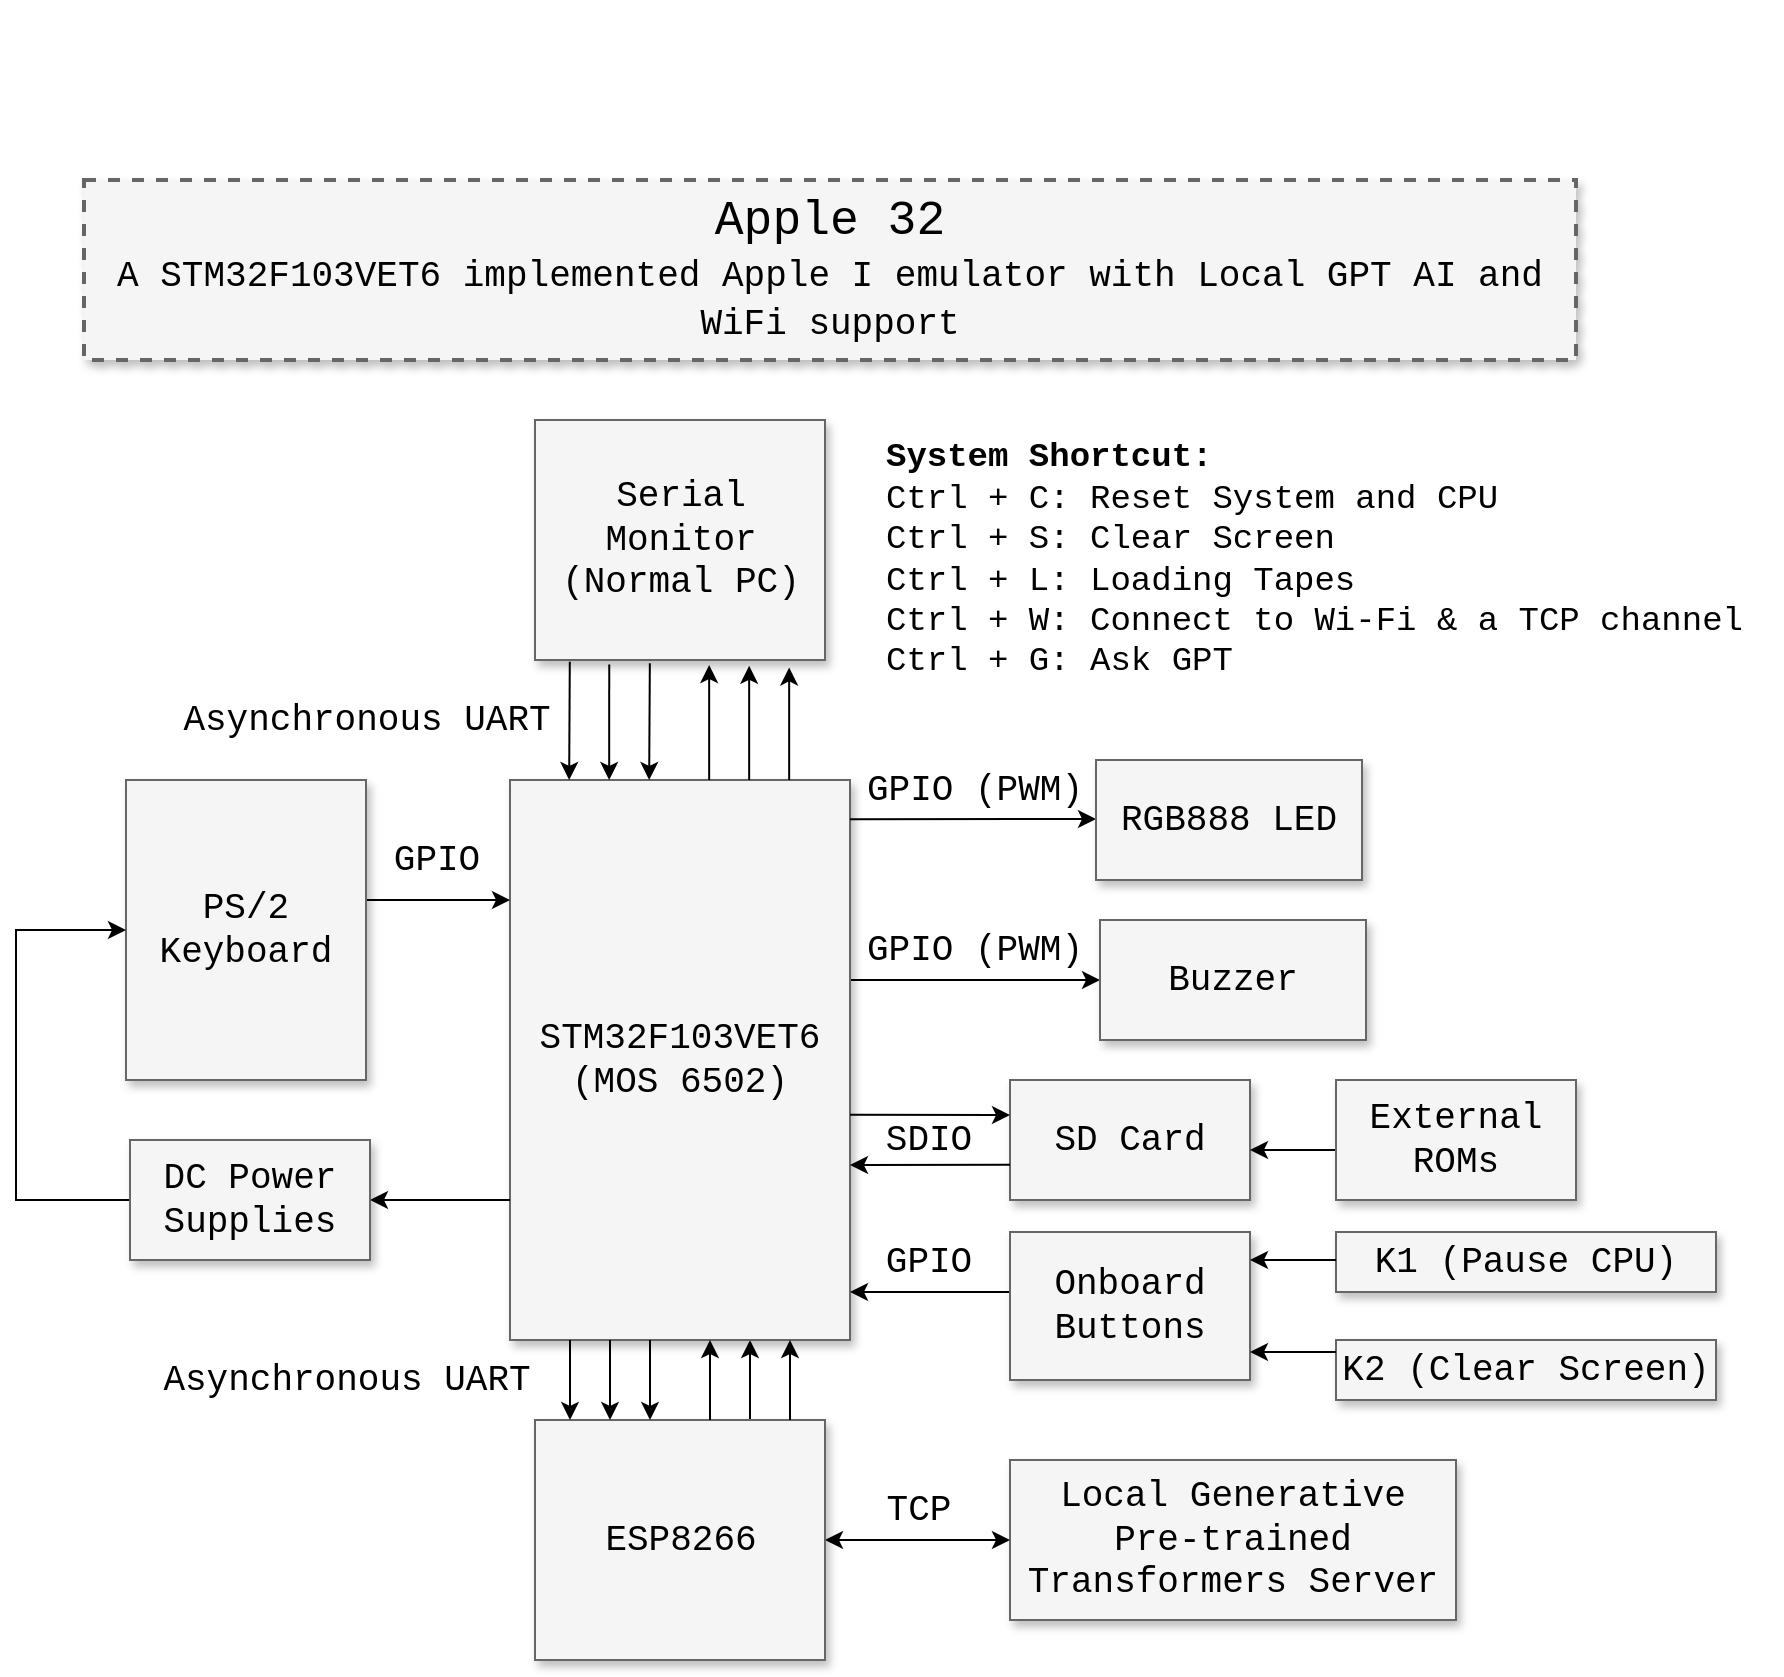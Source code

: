 <mxfile version="22.1.4" type="device">
  <diagram name="Page-1" id="90a13364-a465-7bf4-72fc-28e22215d7a0">
    <mxGraphModel dx="362" dy="220" grid="1" gridSize="10" guides="1" tooltips="1" connect="1" arrows="1" fold="1" page="1" pageScale="1.5" pageWidth="1169" pageHeight="826" background="none" math="0" shadow="0">
      <root>
        <mxCell id="0" style=";html=1;" />
        <mxCell id="1" style=";html=1;" parent="0" />
        <mxCell id="3a17f1ce550125da-1" value="&lt;font&gt;&lt;font style=&quot;font-size: 24px;&quot;&gt;Apple 32&lt;/font&gt;&lt;br&gt;&lt;font style=&quot;font-size: 18px;&quot;&gt;A STM32F103VET6 implemented Apple I emulator with Local GPT AI and WiFi support&lt;/font&gt;&lt;/font&gt;" style="whiteSpace=wrap;html=1;shadow=1;fontSize=20;fillColor=#f5f5f5;strokeColor=#666666;strokeWidth=2;dashed=1;fontFamily=Courier New;" parent="1" vertex="1">
          <mxGeometry x="514" y="270" width="746" height="90" as="geometry" />
        </mxCell>
        <mxCell id="3a17f1ce550125da-14" style="edgeStyle=elbowEdgeStyle;rounded=0;html=1;startArrow=none;startFill=0;jettySize=auto;orthogonalLoop=1;fontSize=18;elbow=vertical;fontFamily=Courier New;" parent="1" source="3a17f1ce550125da-2" target="3a17f1ce550125da-5" edge="1">
          <mxGeometry relative="1" as="geometry" />
        </mxCell>
        <mxCell id="3a17f1ce550125da-17" style="edgeStyle=elbowEdgeStyle;rounded=0;html=1;startArrow=none;startFill=0;jettySize=auto;orthogonalLoop=1;fontSize=18;fontFamily=Courier New;" parent="1" source="3a17f1ce550125da-10" target="3a17f1ce550125da-2" edge="1">
          <mxGeometry relative="1" as="geometry">
            <Array as="points">
              <mxPoint x="847" y="870" />
            </Array>
          </mxGeometry>
        </mxCell>
        <mxCell id="3a17f1ce550125da-2" value="STM32F103VET6&lt;br&gt;(MOS 6502)" style="whiteSpace=wrap;html=1;shadow=1;fontSize=18;fillColor=#f5f5f5;strokeColor=#666666;fontFamily=Courier New;" parent="1" vertex="1">
          <mxGeometry x="727" y="570" width="170" height="280" as="geometry" />
        </mxCell>
        <mxCell id="3a17f1ce550125da-5" value="Buzzer" style="whiteSpace=wrap;html=1;shadow=1;fontSize=18;fillColor=#f5f5f5;strokeColor=#666666;fontFamily=Courier New;" parent="1" vertex="1">
          <mxGeometry x="1022" y="640" width="133" height="60" as="geometry" />
        </mxCell>
        <mxCell id="3a17f1ce550125da-6" value="SD Card" style="whiteSpace=wrap;html=1;shadow=1;fontSize=18;fillColor=#f5f5f5;strokeColor=#666666;fontFamily=Courier New;" parent="1" vertex="1">
          <mxGeometry x="977" y="720" width="120" height="60" as="geometry" />
        </mxCell>
        <mxCell id="3a17f1ce550125da-7" value="Local Generative Pre-trained Transformers Server" style="whiteSpace=wrap;html=1;shadow=1;fontSize=18;fillColor=#f5f5f5;strokeColor=#666666;fontFamily=Courier New;" parent="1" vertex="1">
          <mxGeometry x="977" y="910" width="223" height="80" as="geometry" />
        </mxCell>
        <mxCell id="3a17f1ce550125da-20" style="edgeStyle=elbowEdgeStyle;rounded=0;html=1;startArrow=none;startFill=0;jettySize=auto;orthogonalLoop=1;fontSize=18;elbow=vertical;fontFamily=Courier New;" parent="1" source="3a17f1ce550125da-8" target="3a17f1ce550125da-2" edge="1">
          <mxGeometry relative="1" as="geometry">
            <Array as="points">
              <mxPoint x="697" y="630" />
            </Array>
          </mxGeometry>
        </mxCell>
        <mxCell id="3a17f1ce550125da-8" value="PS/2&lt;br&gt;Keyboard" style="whiteSpace=wrap;html=1;shadow=1;fontSize=18;fillColor=#f5f5f5;strokeColor=#666666;fontFamily=Courier New;" parent="1" vertex="1">
          <mxGeometry x="535" y="570" width="120" height="150" as="geometry" />
        </mxCell>
        <mxCell id="3a17f1ce550125da-21" style="edgeStyle=elbowEdgeStyle;rounded=0;html=1;startArrow=none;startFill=0;jettySize=auto;orthogonalLoop=1;fontSize=18;elbow=vertical;fontFamily=Courier New;" parent="1" source="3a17f1ce550125da-2" target="3a17f1ce550125da-9" edge="1">
          <mxGeometry relative="1" as="geometry" />
        </mxCell>
        <mxCell id="i7FNVnsDXq_T55qsw0-U-10" style="edgeStyle=orthogonalEdgeStyle;rounded=0;orthogonalLoop=1;jettySize=auto;html=1;entryX=0;entryY=0.5;entryDx=0;entryDy=0;fontFamily=Courier New;" parent="1" source="3a17f1ce550125da-9" target="3a17f1ce550125da-8" edge="1">
          <mxGeometry relative="1" as="geometry">
            <Array as="points">
              <mxPoint x="480" y="780" />
              <mxPoint x="480" y="645" />
            </Array>
          </mxGeometry>
        </mxCell>
        <mxCell id="3a17f1ce550125da-9" value="DC Power&lt;br&gt;Supplies" style="whiteSpace=wrap;html=1;shadow=1;fontSize=18;fillColor=#f5f5f5;strokeColor=#666666;fontFamily=Courier New;" parent="1" vertex="1">
          <mxGeometry x="537" y="750" width="120" height="60" as="geometry" />
        </mxCell>
        <mxCell id="i7FNVnsDXq_T55qsw0-U-3" style="edgeStyle=orthogonalEdgeStyle;rounded=0;orthogonalLoop=1;jettySize=auto;html=1;entryX=0;entryY=0.5;entryDx=0;entryDy=0;startArrow=classic;startFill=1;fontFamily=Courier New;" parent="1" source="3a17f1ce550125da-10" target="3a17f1ce550125da-7" edge="1">
          <mxGeometry relative="1" as="geometry" />
        </mxCell>
        <mxCell id="3a17f1ce550125da-10" value="ESP8266" style="whiteSpace=wrap;html=1;shadow=1;fontSize=18;fillColor=#f5f5f5;strokeColor=#666666;fontFamily=Courier New;" parent="1" vertex="1">
          <mxGeometry x="739.5" y="890" width="145" height="120" as="geometry" />
        </mxCell>
        <mxCell id="3a17f1ce550125da-22" style="edgeStyle=elbowEdgeStyle;rounded=0;html=1;startArrow=none;startFill=0;jettySize=auto;orthogonalLoop=1;fontSize=18;fontFamily=Courier New;" parent="1" source="3a17f1ce550125da-10" target="3a17f1ce550125da-2" edge="1">
          <mxGeometry relative="1" as="geometry">
            <mxPoint x="877" y="900" as="sourcePoint" />
            <mxPoint x="877" y="860" as="targetPoint" />
            <Array as="points">
              <mxPoint x="867" y="870" />
              <mxPoint x="847" y="870" />
            </Array>
          </mxGeometry>
        </mxCell>
        <mxCell id="3a17f1ce550125da-23" style="edgeStyle=elbowEdgeStyle;rounded=0;html=1;startArrow=none;startFill=0;jettySize=auto;orthogonalLoop=1;fontSize=18;fontFamily=Courier New;" parent="1" edge="1">
          <mxGeometry relative="1" as="geometry">
            <mxPoint x="827" y="890" as="sourcePoint" />
            <mxPoint x="827" y="850" as="targetPoint" />
            <Array as="points">
              <mxPoint x="827" y="870" />
              <mxPoint x="827" y="870" />
            </Array>
          </mxGeometry>
        </mxCell>
        <mxCell id="3a17f1ce550125da-24" style="edgeStyle=elbowEdgeStyle;rounded=0;html=1;startArrow=none;startFill=0;jettySize=auto;orthogonalLoop=1;fontSize=18;fontFamily=Courier New;" parent="1" edge="1">
          <mxGeometry relative="1" as="geometry">
            <mxPoint x="797" y="850" as="sourcePoint" />
            <mxPoint x="797" y="890" as="targetPoint" />
            <Array as="points">
              <mxPoint x="797" y="870" />
              <mxPoint x="827" y="880" />
            </Array>
          </mxGeometry>
        </mxCell>
        <mxCell id="3a17f1ce550125da-25" style="edgeStyle=elbowEdgeStyle;rounded=0;html=1;startArrow=none;startFill=0;jettySize=auto;orthogonalLoop=1;fontSize=18;fontFamily=Courier New;" parent="1" edge="1">
          <mxGeometry relative="1" as="geometry">
            <mxPoint x="777" y="850" as="sourcePoint" />
            <mxPoint x="777" y="890" as="targetPoint" />
            <Array as="points">
              <mxPoint x="777" y="870" />
              <mxPoint x="807" y="880" />
            </Array>
          </mxGeometry>
        </mxCell>
        <mxCell id="3a17f1ce550125da-26" style="edgeStyle=elbowEdgeStyle;rounded=0;html=1;startArrow=none;startFill=0;jettySize=auto;orthogonalLoop=1;fontSize=18;fontFamily=Courier New;" parent="1" edge="1">
          <mxGeometry relative="1" as="geometry">
            <mxPoint x="757" y="850" as="sourcePoint" />
            <mxPoint x="757" y="890" as="targetPoint" />
            <Array as="points">
              <mxPoint x="757" y="870" />
              <mxPoint x="787" y="880" />
            </Array>
          </mxGeometry>
        </mxCell>
        <mxCell id="i7FNVnsDXq_T55qsw0-U-2" value="" style="shape=image;verticalLabelPosition=bottom;labelBackgroundColor=default;verticalAlign=top;aspect=fixed;imageAspect=0;image=https://upload.wikimedia.org/wikipedia/commons/thumb/8/84/Apple_Computer_Logo_rainbow.svg/514px-Apple_Computer_Logo_rainbow.svg.png;fontFamily=Courier New;" parent="1" vertex="1">
          <mxGeometry x="861.26" y="180" width="51.49" height="60" as="geometry" />
        </mxCell>
        <mxCell id="i7FNVnsDXq_T55qsw0-U-4" style="edgeStyle=elbowEdgeStyle;rounded=0;html=1;startArrow=none;startFill=0;jettySize=auto;orthogonalLoop=1;fontSize=18;elbow=vertical;fontFamily=Courier New;" parent="1" source="i7FNVnsDXq_T55qsw0-U-5" edge="1">
          <mxGeometry relative="1" as="geometry">
            <mxPoint x="897" y="826" as="targetPoint" />
          </mxGeometry>
        </mxCell>
        <mxCell id="i7FNVnsDXq_T55qsw0-U-5" value="Onboard&lt;br&gt;Buttons" style="whiteSpace=wrap;html=1;shadow=1;fontSize=18;fillColor=#f5f5f5;strokeColor=#666666;fontFamily=Courier New;" parent="1" vertex="1">
          <mxGeometry x="977" y="796" width="120" height="74" as="geometry" />
        </mxCell>
        <mxCell id="i7FNVnsDXq_T55qsw0-U-8" style="edgeStyle=elbowEdgeStyle;rounded=0;html=1;startArrow=none;startFill=0;jettySize=auto;orthogonalLoop=1;fontSize=18;elbow=vertical;fontFamily=Courier New;" parent="1" source="i7FNVnsDXq_T55qsw0-U-9" edge="1">
          <mxGeometry relative="1" as="geometry">
            <mxPoint x="1097" y="755" as="targetPoint" />
          </mxGeometry>
        </mxCell>
        <mxCell id="i7FNVnsDXq_T55qsw0-U-9" value="External&lt;br&gt;ROMs" style="whiteSpace=wrap;html=1;shadow=1;fontSize=18;fillColor=#f5f5f5;strokeColor=#666666;fontFamily=Courier New;" parent="1" vertex="1">
          <mxGeometry x="1140" y="720" width="120" height="60" as="geometry" />
        </mxCell>
        <mxCell id="i7FNVnsDXq_T55qsw0-U-11" style="edgeStyle=elbowEdgeStyle;rounded=0;html=1;startArrow=none;startFill=0;jettySize=auto;orthogonalLoop=1;fontSize=18;fontFamily=Courier New;entryX=0.735;entryY=1.024;entryDx=0;entryDy=0;entryPerimeter=0;" parent="1" target="i7FNVnsDXq_T55qsw0-U-12" edge="1">
          <mxGeometry relative="1" as="geometry">
            <Array as="points">
              <mxPoint x="846.58" y="550" />
            </Array>
            <mxPoint x="846.58" y="530" as="targetPoint" />
            <mxPoint x="846.58" y="570" as="sourcePoint" />
          </mxGeometry>
        </mxCell>
        <mxCell id="i7FNVnsDXq_T55qsw0-U-12" value="Serial Monitor&lt;br&gt;(Normal PC)" style="whiteSpace=wrap;html=1;shadow=1;fontSize=18;fillColor=#f5f5f5;strokeColor=#666666;fontFamily=Courier New;" parent="1" vertex="1">
          <mxGeometry x="739.5" y="390" width="145" height="120" as="geometry" />
        </mxCell>
        <mxCell id="i7FNVnsDXq_T55qsw0-U-13" style="edgeStyle=elbowEdgeStyle;rounded=0;html=1;startArrow=none;startFill=0;jettySize=auto;orthogonalLoop=1;fontSize=18;fontFamily=Courier New;entryX=0.871;entryY=1.031;entryDx=0;entryDy=0;entryPerimeter=0;" parent="1" target="i7FNVnsDXq_T55qsw0-U-12" edge="1">
          <mxGeometry relative="1" as="geometry">
            <mxPoint x="866.58" y="570" as="sourcePoint" />
            <mxPoint x="866.58" y="530" as="targetPoint" />
            <Array as="points">
              <mxPoint x="866.58" y="550" />
              <mxPoint x="846.58" y="550" />
            </Array>
          </mxGeometry>
        </mxCell>
        <mxCell id="i7FNVnsDXq_T55qsw0-U-14" style="edgeStyle=elbowEdgeStyle;rounded=0;html=1;startArrow=none;startFill=0;jettySize=auto;orthogonalLoop=1;fontSize=18;fontFamily=Courier New;entryX=0.599;entryY=1.021;entryDx=0;entryDy=0;entryPerimeter=0;" parent="1" target="i7FNVnsDXq_T55qsw0-U-12" edge="1">
          <mxGeometry relative="1" as="geometry">
            <mxPoint x="826.58" y="570" as="sourcePoint" />
            <mxPoint x="826.58" y="530" as="targetPoint" />
            <Array as="points">
              <mxPoint x="826.58" y="550" />
              <mxPoint x="826.58" y="550" />
            </Array>
          </mxGeometry>
        </mxCell>
        <mxCell id="i7FNVnsDXq_T55qsw0-U-15" style="edgeStyle=elbowEdgeStyle;rounded=0;html=1;startArrow=none;startFill=0;jettySize=auto;orthogonalLoop=1;fontSize=18;fontFamily=Courier New;exitX=0.396;exitY=1.014;exitDx=0;exitDy=0;exitPerimeter=0;" parent="1" source="i7FNVnsDXq_T55qsw0-U-12" edge="1">
          <mxGeometry relative="1" as="geometry">
            <mxPoint x="796.58" y="530" as="sourcePoint" />
            <mxPoint x="796.58" y="570" as="targetPoint" />
            <Array as="points">
              <mxPoint x="796.58" y="550" />
              <mxPoint x="826.58" y="560" />
            </Array>
          </mxGeometry>
        </mxCell>
        <mxCell id="i7FNVnsDXq_T55qsw0-U-16" style="edgeStyle=elbowEdgeStyle;rounded=0;html=1;startArrow=none;startFill=0;jettySize=auto;orthogonalLoop=1;fontSize=18;fontFamily=Courier New;exitX=0.256;exitY=1.019;exitDx=0;exitDy=0;exitPerimeter=0;" parent="1" source="i7FNVnsDXq_T55qsw0-U-12" edge="1">
          <mxGeometry relative="1" as="geometry">
            <mxPoint x="776.58" y="530" as="sourcePoint" />
            <mxPoint x="776.58" y="570" as="targetPoint" />
            <Array as="points">
              <mxPoint x="776.58" y="550" />
              <mxPoint x="806.58" y="560" />
            </Array>
          </mxGeometry>
        </mxCell>
        <mxCell id="i7FNVnsDXq_T55qsw0-U-17" style="edgeStyle=elbowEdgeStyle;rounded=0;html=1;startArrow=none;startFill=0;jettySize=auto;orthogonalLoop=1;fontSize=18;fontFamily=Courier New;exitX=0.12;exitY=1.007;exitDx=0;exitDy=0;exitPerimeter=0;" parent="1" source="i7FNVnsDXq_T55qsw0-U-12" edge="1">
          <mxGeometry relative="1" as="geometry">
            <mxPoint x="756.58" y="530" as="sourcePoint" />
            <mxPoint x="756.58" y="570" as="targetPoint" />
            <Array as="points">
              <mxPoint x="756.58" y="550" />
              <mxPoint x="786.58" y="560" />
            </Array>
          </mxGeometry>
        </mxCell>
        <mxCell id="i7FNVnsDXq_T55qsw0-U-22" style="edgeStyle=elbowEdgeStyle;rounded=0;html=1;startArrow=none;startFill=0;jettySize=auto;orthogonalLoop=1;fontSize=18;elbow=vertical;fontFamily=Courier New;" parent="1" edge="1">
          <mxGeometry relative="1" as="geometry">
            <mxPoint x="897.0" y="737.36" as="sourcePoint" />
            <mxPoint x="977.0" y="737.36" as="targetPoint" />
          </mxGeometry>
        </mxCell>
        <mxCell id="i7FNVnsDXq_T55qsw0-U-23" style="edgeStyle=elbowEdgeStyle;rounded=0;html=1;startArrow=none;startFill=0;jettySize=auto;orthogonalLoop=1;fontSize=18;elbow=vertical;fontFamily=Courier New;" parent="1" edge="1">
          <mxGeometry relative="1" as="geometry">
            <mxPoint x="977" y="762.36" as="sourcePoint" />
            <mxPoint x="897" y="762.36" as="targetPoint" />
          </mxGeometry>
        </mxCell>
        <mxCell id="X2tyICD9ZsHFGIOLExFm-1" value="TCP" style="text;html=1;align=center;verticalAlign=middle;resizable=0;points=[];autosize=1;strokeColor=none;fillColor=none;fontSize=18;fontFamily=Courier New;" parent="1" vertex="1">
          <mxGeometry x="901" y="915" width="60" height="40" as="geometry" />
        </mxCell>
        <mxCell id="X2tyICD9ZsHFGIOLExFm-4" style="edgeStyle=elbowEdgeStyle;rounded=0;html=1;startArrow=none;startFill=0;jettySize=auto;orthogonalLoop=1;fontSize=18;elbow=vertical;fontFamily=Courier New;" parent="1" target="X2tyICD9ZsHFGIOLExFm-5" edge="1">
          <mxGeometry relative="1" as="geometry">
            <mxPoint x="897" y="589.58" as="sourcePoint" />
            <mxPoint x="977" y="589.913" as="targetPoint" />
          </mxGeometry>
        </mxCell>
        <mxCell id="X2tyICD9ZsHFGIOLExFm-5" value="RGB888 LED" style="whiteSpace=wrap;html=1;shadow=1;fontSize=18;fillColor=#f5f5f5;strokeColor=#666666;fontFamily=Courier New;" parent="1" vertex="1">
          <mxGeometry x="1020" y="560" width="133" height="60" as="geometry" />
        </mxCell>
        <mxCell id="X2tyICD9ZsHFGIOLExFm-6" value="GPIO" style="text;html=1;align=center;verticalAlign=middle;resizable=0;points=[];autosize=1;strokeColor=none;fillColor=none;fontSize=18;fontFamily=Courier New;" parent="1" vertex="1">
          <mxGeometry x="655" y="590" width="70" height="40" as="geometry" />
        </mxCell>
        <mxCell id="X2tyICD9ZsHFGIOLExFm-7" value="SDIO" style="text;html=1;align=center;verticalAlign=middle;resizable=0;points=[];autosize=1;strokeColor=none;fillColor=none;fontSize=18;fontFamily=Courier New;" parent="1" vertex="1">
          <mxGeometry x="901" y="730" width="70" height="40" as="geometry" />
        </mxCell>
        <mxCell id="X2tyICD9ZsHFGIOLExFm-8" value="K1 (Pause CPU)" style="whiteSpace=wrap;html=1;shadow=1;fontSize=18;fillColor=#f5f5f5;strokeColor=#666666;fontFamily=Courier New;" parent="1" vertex="1">
          <mxGeometry x="1140" y="796" width="190" height="30" as="geometry" />
        </mxCell>
        <mxCell id="X2tyICD9ZsHFGIOLExFm-9" value="K2 (Clear Screen)" style="whiteSpace=wrap;html=1;shadow=1;fontSize=18;fillColor=#f5f5f5;strokeColor=#666666;fontFamily=Courier New;" parent="1" vertex="1">
          <mxGeometry x="1140" y="850" width="190" height="30" as="geometry" />
        </mxCell>
        <mxCell id="X2tyICD9ZsHFGIOLExFm-10" style="edgeStyle=elbowEdgeStyle;rounded=0;html=1;startArrow=none;startFill=0;jettySize=auto;orthogonalLoop=1;fontSize=18;elbow=vertical;fontFamily=Courier New;" parent="1" edge="1">
          <mxGeometry relative="1" as="geometry">
            <mxPoint x="1097" y="810" as="targetPoint" />
            <mxPoint x="1140" y="810" as="sourcePoint" />
          </mxGeometry>
        </mxCell>
        <mxCell id="X2tyICD9ZsHFGIOLExFm-11" style="edgeStyle=elbowEdgeStyle;rounded=0;html=1;startArrow=none;startFill=0;jettySize=auto;orthogonalLoop=1;fontSize=18;elbow=vertical;fontFamily=Courier New;" parent="1" edge="1">
          <mxGeometry relative="1" as="geometry">
            <mxPoint x="1097" y="856" as="targetPoint" />
            <mxPoint x="1140" y="856" as="sourcePoint" />
          </mxGeometry>
        </mxCell>
        <mxCell id="X2tyICD9ZsHFGIOLExFm-12" value="GPIO" style="text;html=1;align=center;verticalAlign=middle;resizable=0;points=[];autosize=1;strokeColor=none;fillColor=none;fontSize=18;fontFamily=Courier New;" parent="1" vertex="1">
          <mxGeometry x="901" y="791" width="70" height="40" as="geometry" />
        </mxCell>
        <mxCell id="X2tyICD9ZsHFGIOLExFm-13" value="Asynchronous UART" style="text;html=1;align=center;verticalAlign=middle;resizable=0;points=[];autosize=1;strokeColor=none;fillColor=none;fontSize=18;fontFamily=Courier New;" parent="1" vertex="1">
          <mxGeometry x="540" y="850" width="210" height="40" as="geometry" />
        </mxCell>
        <mxCell id="X2tyICD9ZsHFGIOLExFm-14" value="GPIO (PWM)" style="text;html=1;align=center;verticalAlign=middle;resizable=0;points=[];autosize=1;strokeColor=none;fillColor=none;fontSize=18;fontFamily=Courier New;" parent="1" vertex="1">
          <mxGeometry x="894" y="635" width="130" height="40" as="geometry" />
        </mxCell>
        <mxCell id="X2tyICD9ZsHFGIOLExFm-15" value="GPIO (PWM)" style="text;html=1;align=center;verticalAlign=middle;resizable=0;points=[];autosize=1;strokeColor=none;fillColor=none;fontSize=18;fontFamily=Courier New;" parent="1" vertex="1">
          <mxGeometry x="894" y="555" width="130" height="40" as="geometry" />
        </mxCell>
        <mxCell id="X2tyICD9ZsHFGIOLExFm-16" value="&lt;font style=&quot;font-size: 17px;&quot;&gt;&lt;b class=&quot;fr-fix-ad3d301e&quot; style=&quot;font-size: 17px;&quot;&gt;System Shortcut:&lt;/b&gt;&lt;br style=&quot;font-size: 17px;&quot;&gt;Ctrl + C: Reset System and CPU&lt;br style=&quot;font-size: 17px;&quot;&gt;Ctrl + S:&amp;nbsp;Clear Screen&lt;font style=&quot;font-size: 17px;&quot;&gt;&lt;br style=&quot;font-size: 17px;&quot;&gt;&lt;/font&gt;Ctrl + L: Loading Tapes&lt;br style=&quot;font-size: 17px;&quot;&gt;Ctrl + W: Connect to Wi-Fi &amp;amp; a TCP channel&lt;br style=&quot;font-size: 17px;&quot;&gt;Ctrl + G: Ask GPT&lt;/font&gt;" style="text;html=1;align=left;verticalAlign=middle;resizable=0;points=[];autosize=1;strokeColor=none;fillColor=none;fontFamily=Courier New;fontSize=17;" parent="1" vertex="1">
          <mxGeometry x="912.75" y="390" width="450" height="140" as="geometry" />
        </mxCell>
        <mxCell id="X2tyICD9ZsHFGIOLExFm-17" value="Asynchronous UART" style="text;html=1;align=center;verticalAlign=middle;resizable=0;points=[];autosize=1;strokeColor=none;fillColor=none;fontSize=18;fontFamily=Courier New;" parent="1" vertex="1">
          <mxGeometry x="550" y="520" width="210" height="40" as="geometry" />
        </mxCell>
      </root>
    </mxGraphModel>
  </diagram>
</mxfile>
